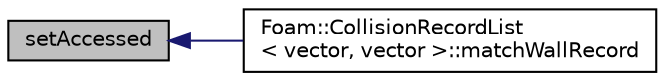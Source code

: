 digraph "setAccessed"
{
  bgcolor="transparent";
  edge [fontname="Helvetica",fontsize="10",labelfontname="Helvetica",labelfontsize="10"];
  node [fontname="Helvetica",fontsize="10",shape=record];
  rankdir="LR";
  Node125 [label="setAccessed",height=0.2,width=0.4,color="black", fillcolor="grey75", style="filled", fontcolor="black"];
  Node125 -> Node126 [dir="back",color="midnightblue",fontsize="10",style="solid",fontname="Helvetica"];
  Node126 [label="Foam::CollisionRecordList\l\< vector, vector \>::matchWallRecord",height=0.2,width=0.4,color="black",URL="$a24993.html#aa7ee56f8d46f9e7b9f22507efc3cda3f",tooltip="Enquires if the position of wall impact relative to the. "];
}
